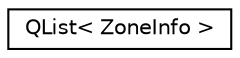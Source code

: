 digraph "类继承关系图"
{
  edge [fontname="Helvetica",fontsize="10",labelfontname="Helvetica",labelfontsize="10"];
  node [fontname="Helvetica",fontsize="10",shape=record];
  rankdir="LR";
  Node0 [label="QList\< ZoneInfo \>",height=0.2,width=0.4,color="black", fillcolor="white", style="filled",URL="$class_q_list.html"];
}
